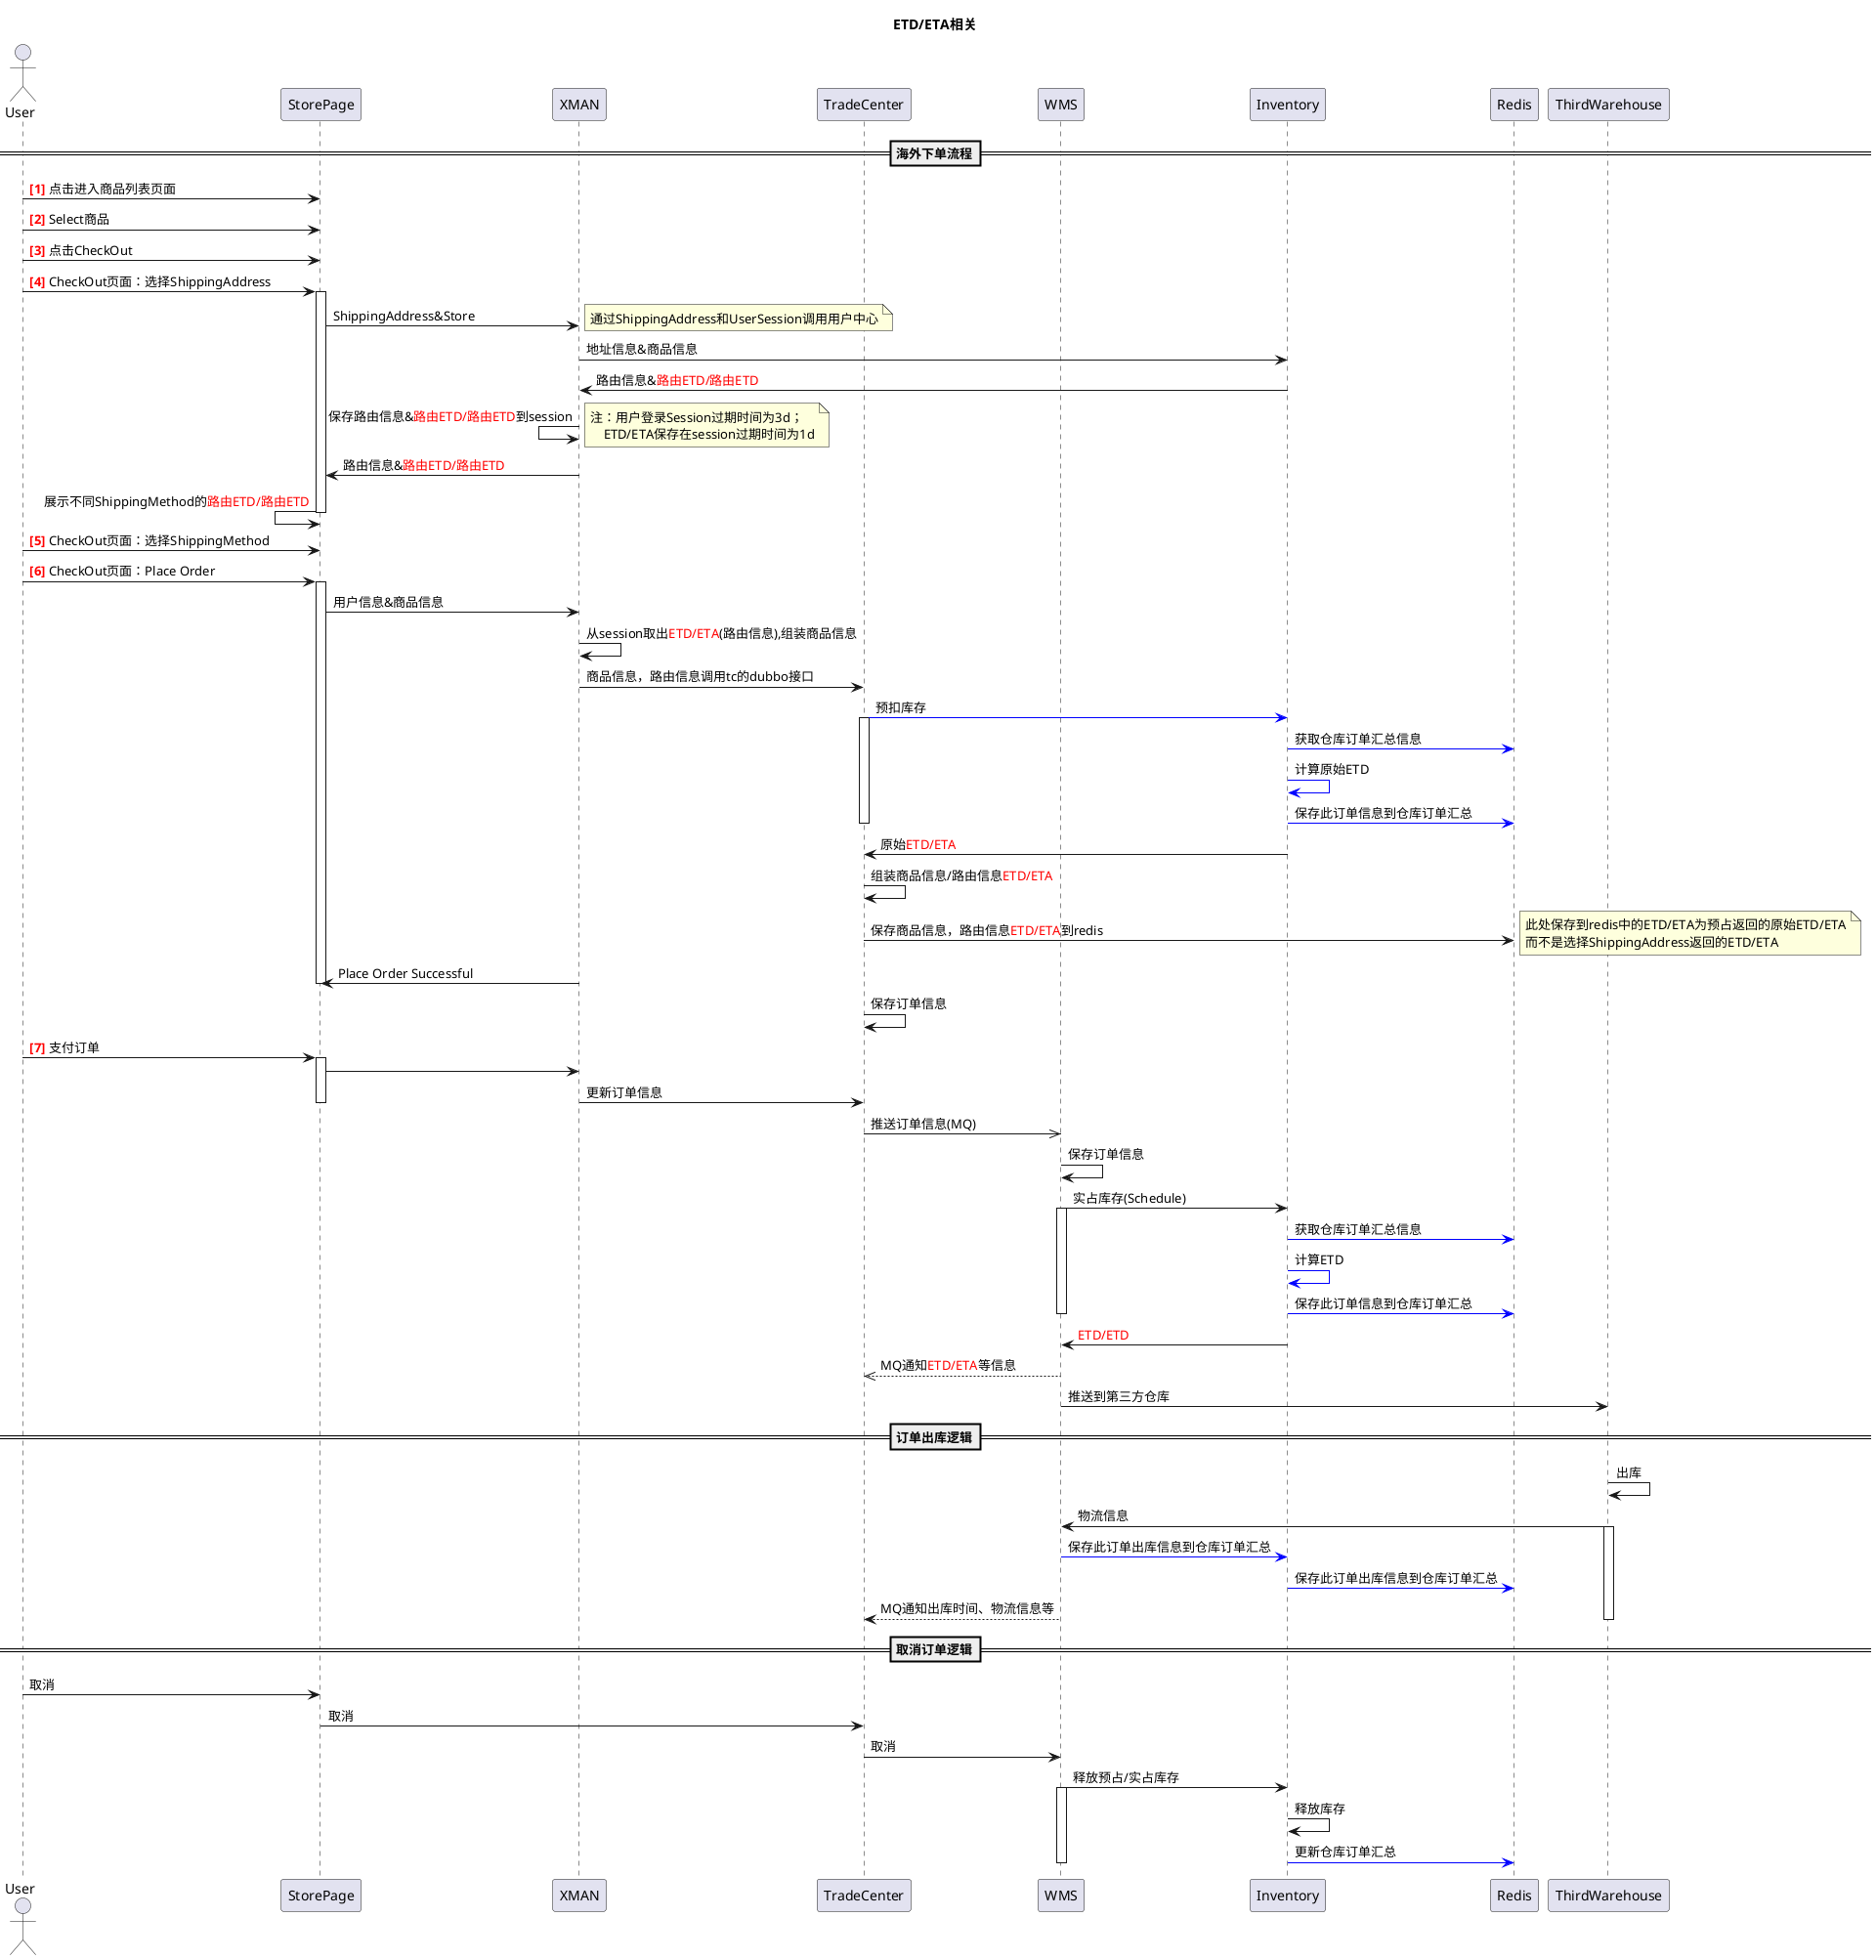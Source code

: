 @startuml
actor User
participant StorePage as pageInfo
participant XMAN as xman
participant TradeCenter as tc
participant WMS as wms
participant Inventory as inv
participant Redis as redis
participant ThirdWarehouse as warehouse

'->	同步消息
'<–	同步应答
'->>	异步消息
'<<-	异步应答

title ETD/ETA相关
==海外下单流程==
User        ->  pageInfo:<font color=red><b>[1] </font>点击进入商品列表页面
User        ->  pageInfo:<font color=red><b>[2] </font>Select商品
User        ->  pageInfo:<font color=red><b>[3] </font>点击CheckOut
User        ->  pageInfo:<font color=red><b>[4] </font>CheckOut页面：选择ShippingAddress
activate pageInfo
pageInfo    ->  xman    :ShippingAddress&Store
note right
通过ShippingAddress和UserSession调用用户中心
end note
xman        ->  inv     :地址信息&商品信息
xman        <-  inv     :路由信息&<font color=red>路由ETD/路由ETD
xman        <-  xman    :保存路由信息&<font color=red>路由ETD/路由ETD</font>到session
note right
注：用户登录Session过期时间为3d；
    ETD/ETA保存在session过期时间为1d
end note
pageInfo    <-  xman    :路由信息&<font color=red>路由ETD/路由ETD
pageInfo    <-  pageInfo:展示不同ShippingMethod的<font color=red>路由ETD/路由ETD
deactivate pageInfo

User        ->  pageInfo:<font color=red><b>[5] </font>CheckOut页面：选择ShippingMethod
User        ->  pageInfo:<font color=red><b>[6] </font>CheckOut页面：Place Order

activate pageInfo
pageInfo    ->  xman    :用户信息&商品信息

xman        ->  xman    :从session取出<font color=red>ETD/ETA</font>(路由信息),组装商品信息
xman        ->  tc      :商品信息，路由信息调用tc的dubbo接口
tc          -[#0000FF]>  inv     :预扣库存
activate tc
inv         -[#0000FF]>  redis     :获取仓库订单汇总信息
inv         -[#0000FF]>  inv       :计算原始ETD
inv         -[#0000FF]>  redis     :保存此订单信息到仓库订单汇总
deactivate tc
inv         ->  tc      :原始<font color=red>ETD/ETA
tc          ->  tc      :组装商品信息/路由信息<font color=red>ETD/ETA
tc          ->  redis   :保存商品信息，路由信息<font color=red>ETD/ETA</font>到redis
note right
此处保存到redis中的ETD/ETA为预占返回的原始ETD/ETA
而不是选择ShippingAddress返回的ETD/ETA
end note
pageInfo    <-  xman    :Place Order Successful

deactivate pageInfo

'tc          --[#0000FF]>  redis   :拉取订单信息(Schedule)
'note right
'线上5台分片redis,11台TradeCenter应用
'redis配有监控
'end note
tc          ->  tc      :保存订单信息
User        ->  pageInfo:<font color=red><b>[7] </font>支付订单
activate pageInfo
pageInfo    ->  xman
xman        ->  tc      :更新订单信息
deactivate pageInfo
tc          ->>  wms     :推送订单信息(MQ)

wms        ->  wms      :保存订单信息
wms        ->  inv      :实占库存(Schedule)
activate wms
inv         -[#0000FF]>  redis     :获取仓库订单汇总信息
inv         -[#0000FF]>  inv       :计算ETD
inv         -[#0000FF]>  redis     :保存此订单信息到仓库订单汇总
deactivate wms
wms        <-  inv     :<font color=red>ETD/ETD
wms        -->> tc       :MQ通知<font color=red>ETD/ETA</font>等信息

wms         ->  warehouse     :推送到第三方仓库

==订单出库逻辑==
warehouse   ->  warehouse     :出库
warehouse   ->  wms     :物流信息
activate warehouse
wms         -[#0000FF]>   inv:保存此订单出库信息到仓库订单汇总
inv         -[#0000FF]>   redis:保存此订单出库信息到仓库订单汇总
wms         -->  tc      :MQ通知出库时间、物流信息等
deactivate warehouse
==取消订单逻辑==
User -> pageInfo:取消
pageInfo -> tc:取消
tc -> wms:取消
wms -> inv:释放预占/实占库存
activate wms
inv -> inv:释放库存
inv -[#0000FF]> redis:更新仓库订单汇总
deactivate wms

@enduml